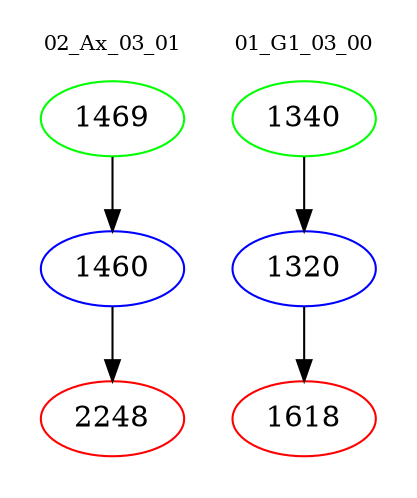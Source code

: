 digraph{
subgraph cluster_0 {
color = white
label = "02_Ax_03_01";
fontsize=10;
T0_1469 [label="1469", color="green"]
T0_1469 -> T0_1460 [color="black"]
T0_1460 [label="1460", color="blue"]
T0_1460 -> T0_2248 [color="black"]
T0_2248 [label="2248", color="red"]
}
subgraph cluster_1 {
color = white
label = "01_G1_03_00";
fontsize=10;
T1_1340 [label="1340", color="green"]
T1_1340 -> T1_1320 [color="black"]
T1_1320 [label="1320", color="blue"]
T1_1320 -> T1_1618 [color="black"]
T1_1618 [label="1618", color="red"]
}
}
